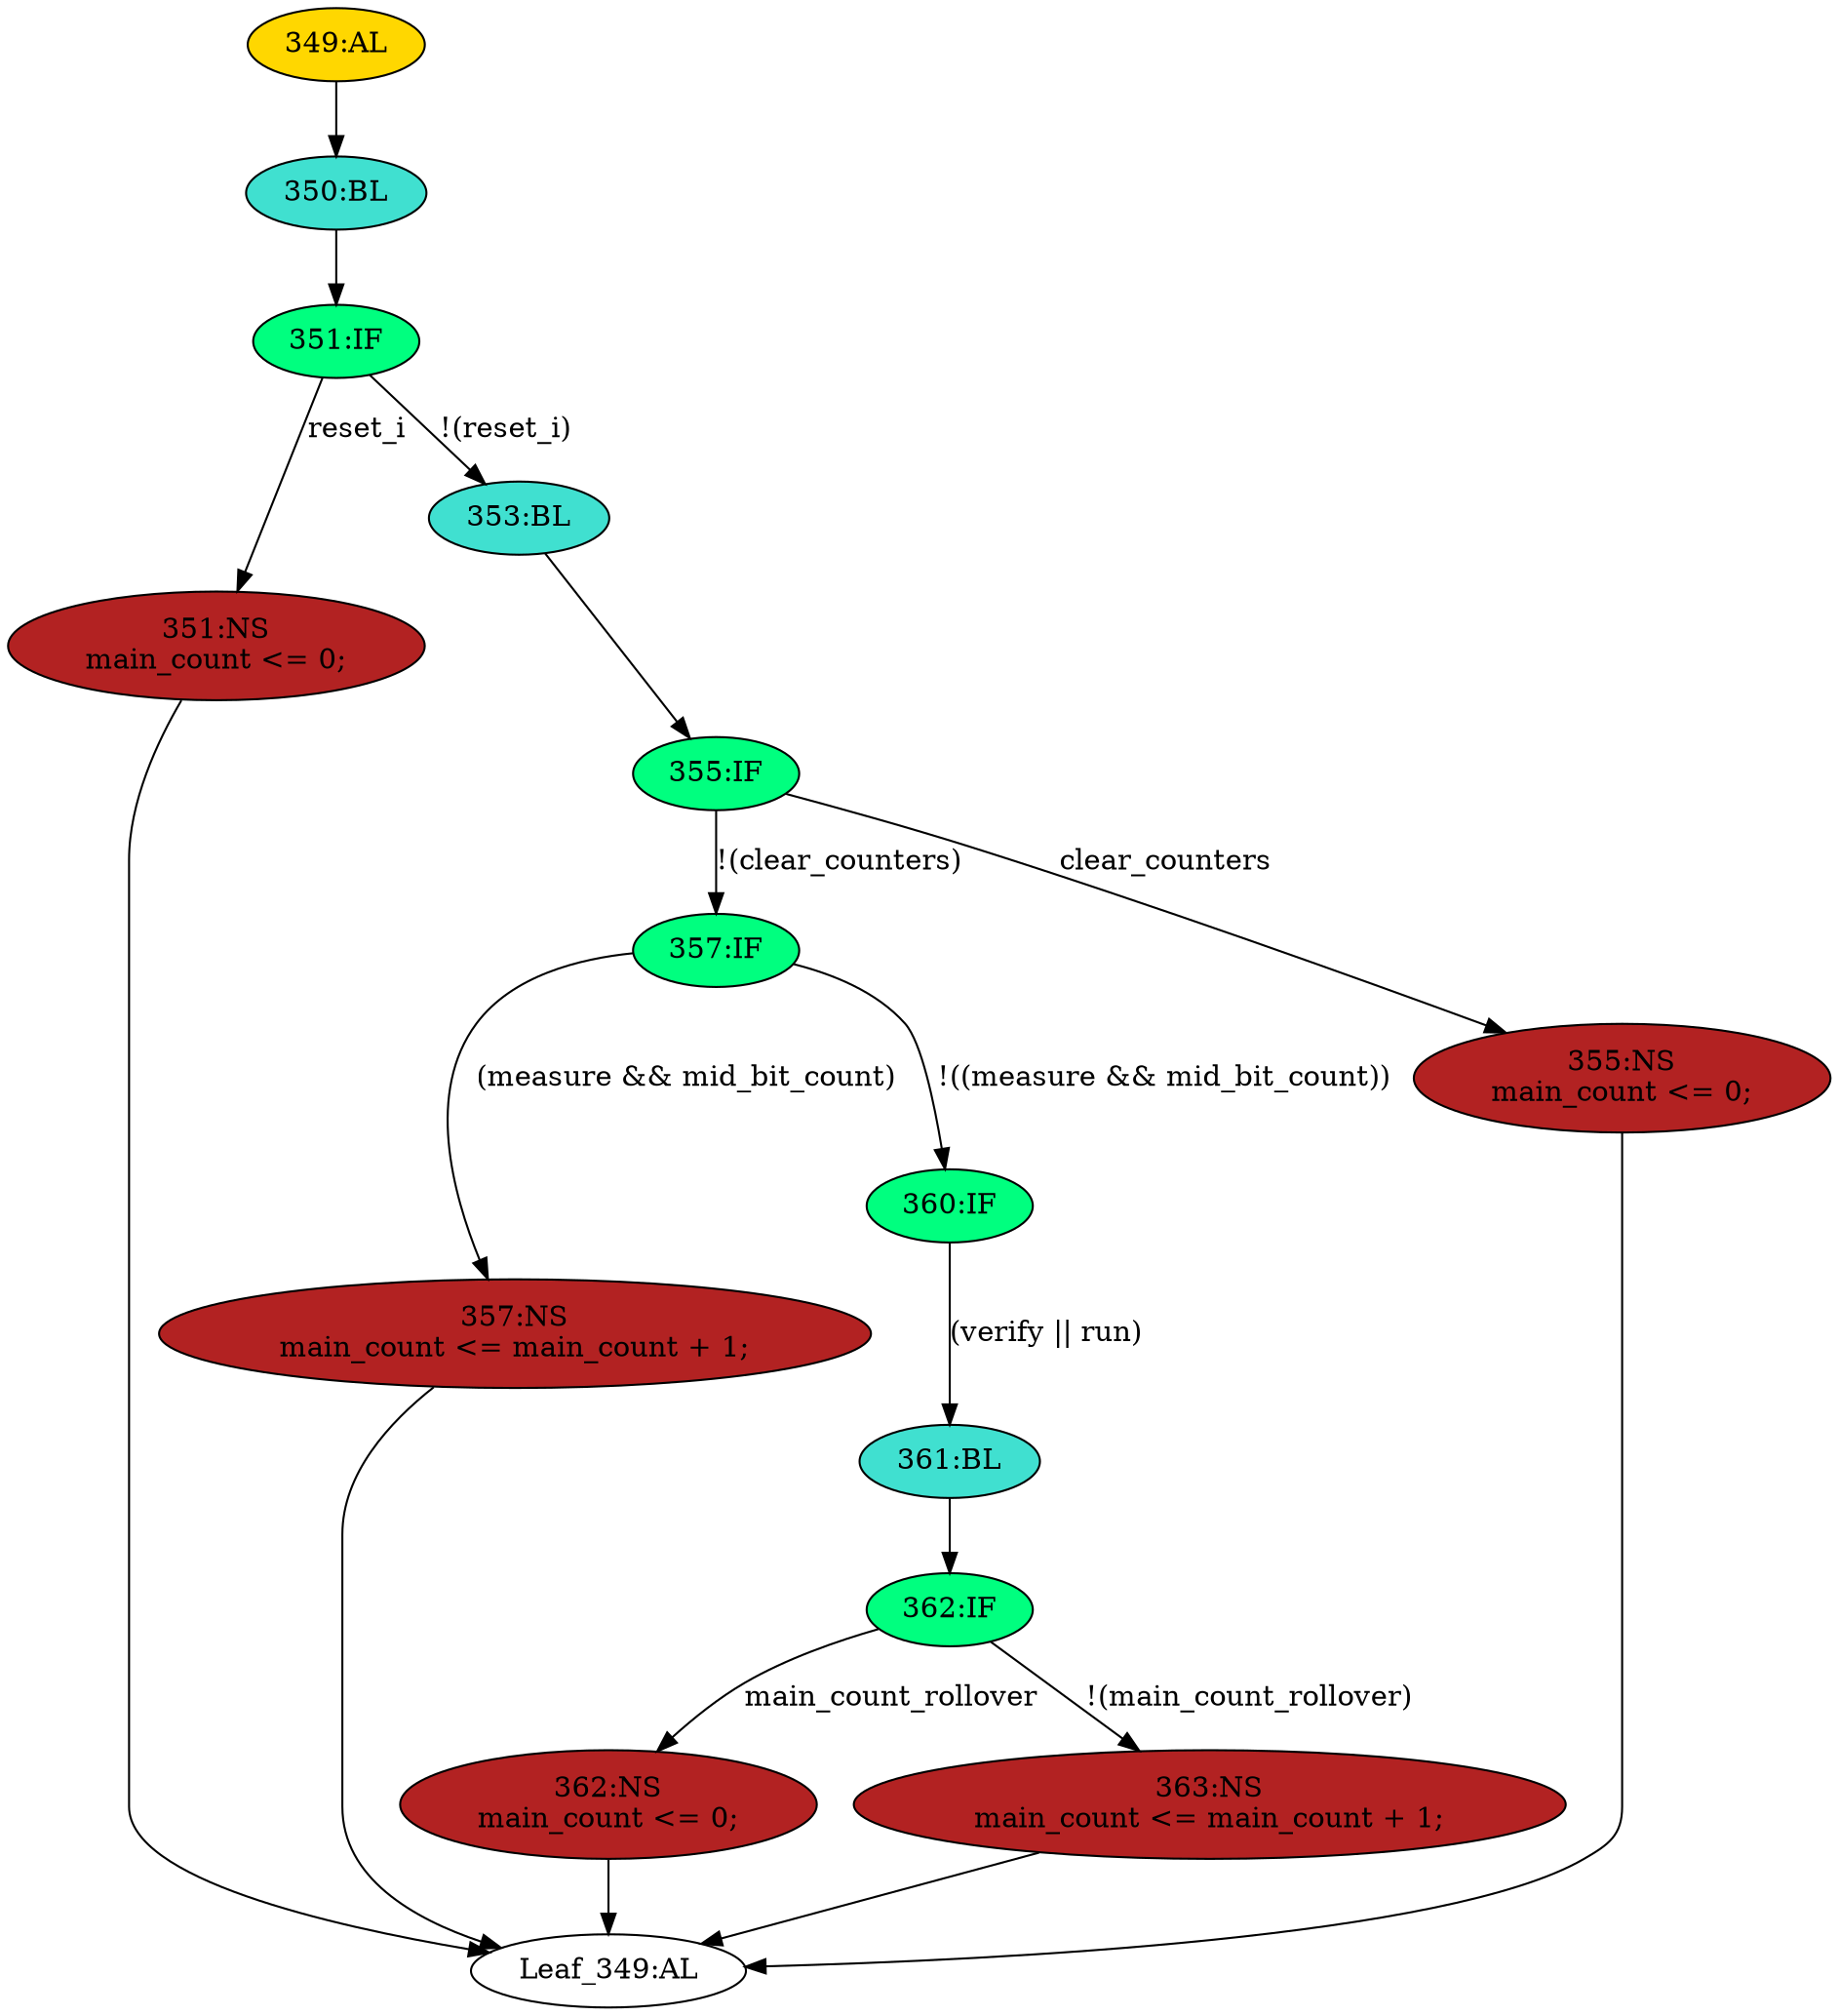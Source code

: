 strict digraph "" {
	node [label="\N"];
	"357:IF"	 [ast="<pyverilog.vparser.ast.IfStatement object at 0x7f7881749590>",
		fillcolor=springgreen,
		label="357:IF",
		statements="[]",
		style=filled,
		typ=IfStatement];
	"357:NS"	 [ast="<pyverilog.vparser.ast.NonblockingSubstitution object at 0x7f788174d710>",
		fillcolor=firebrick,
		label="357:NS
main_count <= main_count + 1;",
		statements="[<pyverilog.vparser.ast.NonblockingSubstitution object at 0x7f788174d710>]",
		style=filled,
		typ=NonblockingSubstitution];
	"357:IF" -> "357:NS"	 [cond="['measure', 'mid_bit_count']",
		label="(measure && mid_bit_count)",
		lineno=357];
	"360:IF"	 [ast="<pyverilog.vparser.ast.IfStatement object at 0x7f7881749ed0>",
		fillcolor=springgreen,
		label="360:IF",
		statements="[]",
		style=filled,
		typ=IfStatement];
	"357:IF" -> "360:IF"	 [cond="['measure', 'mid_bit_count']",
		label="!((measure && mid_bit_count))",
		lineno=357];
	"Leaf_349:AL"	 [def_var="['main_count']",
		label="Leaf_349:AL"];
	"357:NS" -> "Leaf_349:AL"	 [cond="[]",
		lineno=None];
	"362:NS"	 [ast="<pyverilog.vparser.ast.NonblockingSubstitution object at 0x7f788174d490>",
		fillcolor=firebrick,
		label="362:NS
main_count <= 0;",
		statements="[<pyverilog.vparser.ast.NonblockingSubstitution object at 0x7f788174d490>]",
		style=filled,
		typ=NonblockingSubstitution];
	"362:NS" -> "Leaf_349:AL"	 [cond="[]",
		lineno=None];
	"355:IF"	 [ast="<pyverilog.vparser.ast.IfStatement object at 0x7f788174ddd0>",
		fillcolor=springgreen,
		label="355:IF",
		statements="[]",
		style=filled,
		typ=IfStatement];
	"355:IF" -> "357:IF"	 [cond="['clear_counters']",
		label="!(clear_counters)",
		lineno=355];
	"355:NS"	 [ast="<pyverilog.vparser.ast.NonblockingSubstitution object at 0x7f788174de10>",
		fillcolor=firebrick,
		label="355:NS
main_count <= 0;",
		statements="[<pyverilog.vparser.ast.NonblockingSubstitution object at 0x7f788174de10>]",
		style=filled,
		typ=NonblockingSubstitution];
	"355:IF" -> "355:NS"	 [cond="['clear_counters']",
		label=clear_counters,
		lineno=355];
	"349:AL"	 [ast="<pyverilog.vparser.ast.Always object at 0x7f788174db90>",
		clk_sens=True,
		fillcolor=gold,
		label="349:AL",
		sens="['clk_i', 'reset_i']",
		statements="[]",
		style=filled,
		typ=Always,
		use_var="['run', 'verify', 'clear_counters', 'main_count', 'main_count_rollover', 'measure', 'reset_i', 'mid_bit_count']"];
	"350:BL"	 [ast="<pyverilog.vparser.ast.Block object at 0x7f788174dd10>",
		fillcolor=turquoise,
		label="350:BL",
		statements="[]",
		style=filled,
		typ=Block];
	"349:AL" -> "350:BL"	 [cond="[]",
		lineno=None];
	"355:NS" -> "Leaf_349:AL"	 [cond="[]",
		lineno=None];
	"351:IF"	 [ast="<pyverilog.vparser.ast.IfStatement object at 0x7f788174dd50>",
		fillcolor=springgreen,
		label="351:IF",
		statements="[]",
		style=filled,
		typ=IfStatement];
	"351:NS"	 [ast="<pyverilog.vparser.ast.NonblockingSubstitution object at 0x7f788174da10>",
		fillcolor=firebrick,
		label="351:NS
main_count <= 0;",
		statements="[<pyverilog.vparser.ast.NonblockingSubstitution object at 0x7f788174da10>]",
		style=filled,
		typ=NonblockingSubstitution];
	"351:IF" -> "351:NS"	 [cond="['reset_i']",
		label=reset_i,
		lineno=351];
	"353:BL"	 [ast="<pyverilog.vparser.ast.Block object at 0x7f788174dd90>",
		fillcolor=turquoise,
		label="353:BL",
		statements="[]",
		style=filled,
		typ=Block];
	"351:IF" -> "353:BL"	 [cond="['reset_i']",
		label="!(reset_i)",
		lineno=351];
	"361:BL"	 [ast="<pyverilog.vparser.ast.Block object at 0x7f7881749e50>",
		fillcolor=turquoise,
		label="361:BL",
		statements="[]",
		style=filled,
		typ=Block];
	"362:IF"	 [ast="<pyverilog.vparser.ast.IfStatement object at 0x7f788174d190>",
		fillcolor=springgreen,
		label="362:IF",
		statements="[]",
		style=filled,
		typ=IfStatement];
	"361:BL" -> "362:IF"	 [cond="[]",
		lineno=None];
	"362:IF" -> "362:NS"	 [cond="['main_count_rollover']",
		label=main_count_rollover,
		lineno=362];
	"363:NS"	 [ast="<pyverilog.vparser.ast.NonblockingSubstitution object at 0x7f788174d290>",
		fillcolor=firebrick,
		label="363:NS
main_count <= main_count + 1;",
		statements="[<pyverilog.vparser.ast.NonblockingSubstitution object at 0x7f788174d290>]",
		style=filled,
		typ=NonblockingSubstitution];
	"362:IF" -> "363:NS"	 [cond="['main_count_rollover']",
		label="!(main_count_rollover)",
		lineno=362];
	"351:NS" -> "Leaf_349:AL"	 [cond="[]",
		lineno=None];
	"353:BL" -> "355:IF"	 [cond="[]",
		lineno=None];
	"350:BL" -> "351:IF"	 [cond="[]",
		lineno=None];
	"360:IF" -> "361:BL"	 [cond="['verify', 'run']",
		label="(verify || run)",
		lineno=360];
	"363:NS" -> "Leaf_349:AL"	 [cond="[]",
		lineno=None];
}
